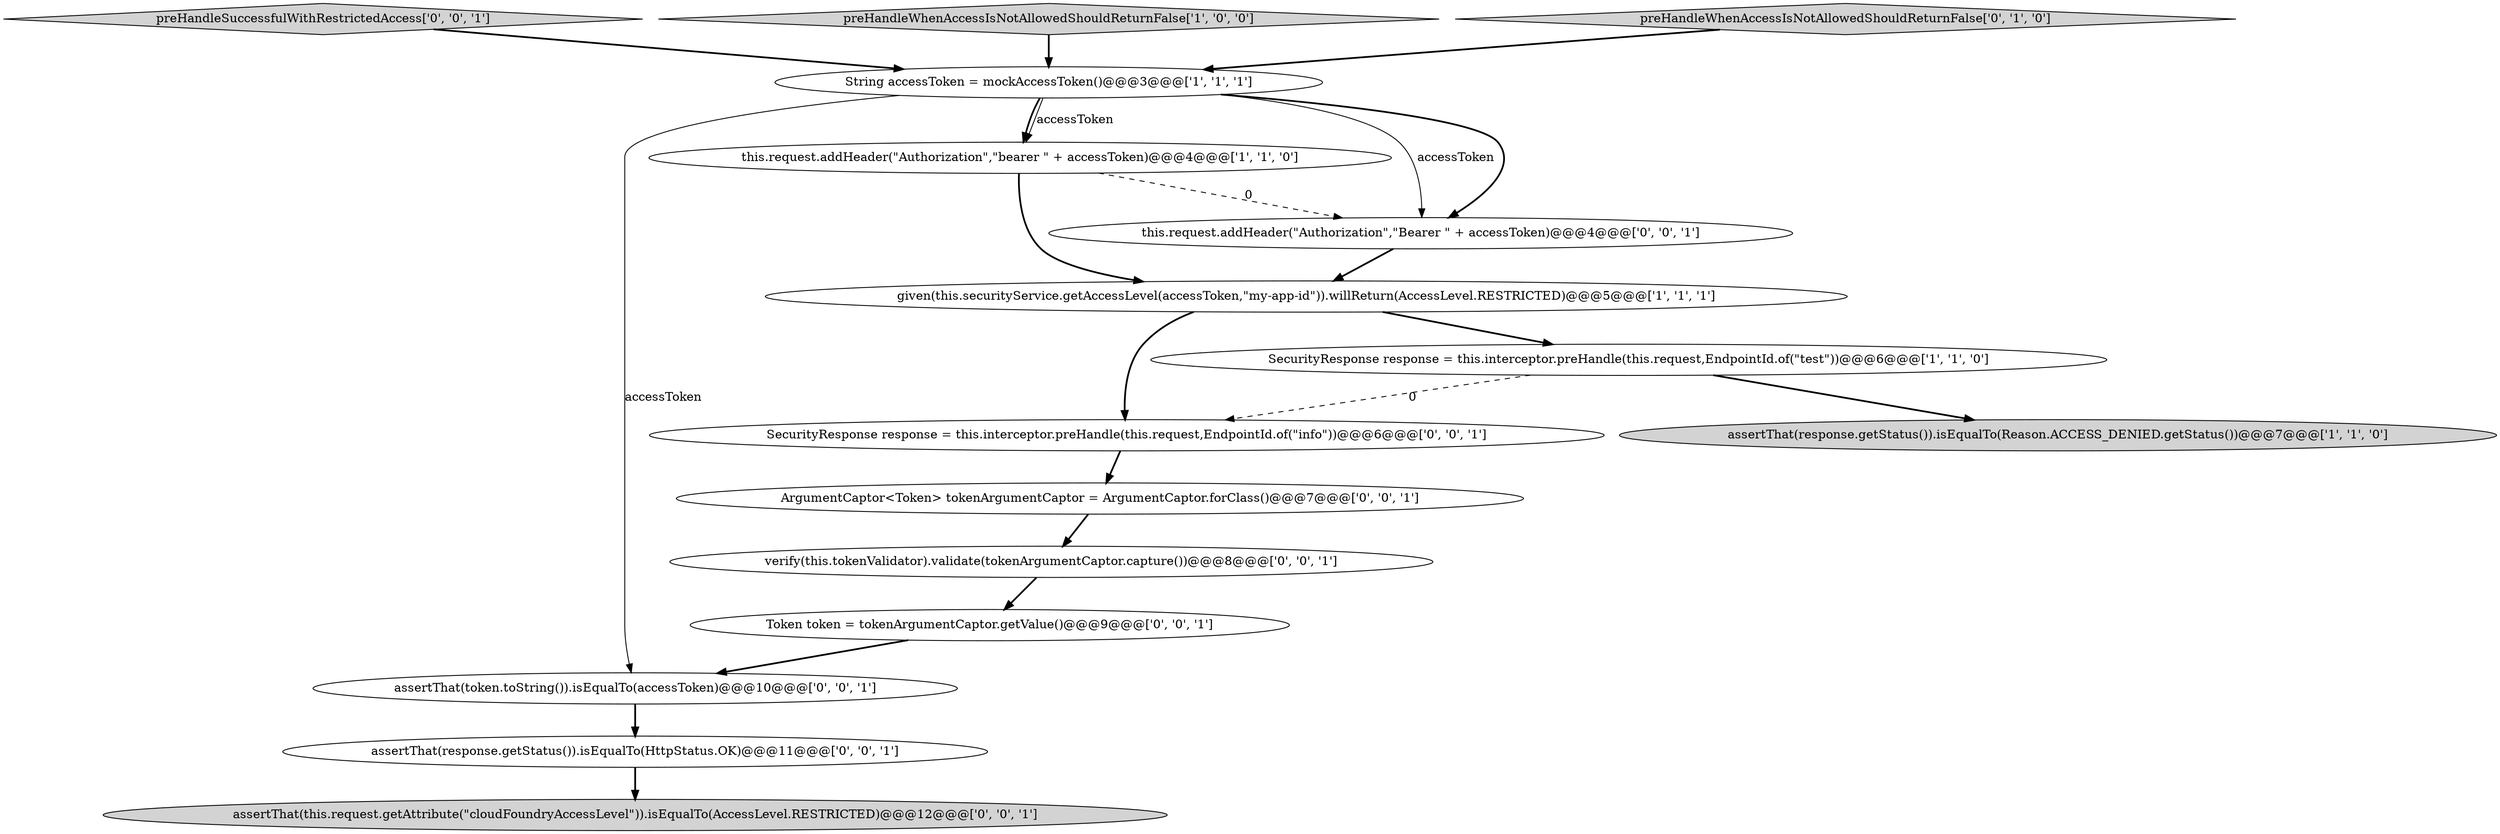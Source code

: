 digraph {
15 [style = filled, label = "preHandleSuccessfulWithRestrictedAccess['0', '0', '1']", fillcolor = lightgray, shape = diamond image = "AAA0AAABBB3BBB"];
14 [style = filled, label = "assertThat(response.getStatus()).isEqualTo(HttpStatus.OK)@@@11@@@['0', '0', '1']", fillcolor = white, shape = ellipse image = "AAA0AAABBB3BBB"];
1 [style = filled, label = "preHandleWhenAccessIsNotAllowedShouldReturnFalse['1', '0', '0']", fillcolor = lightgray, shape = diamond image = "AAA0AAABBB1BBB"];
5 [style = filled, label = "given(this.securityService.getAccessLevel(accessToken,\"my-app-id\")).willReturn(AccessLevel.RESTRICTED)@@@5@@@['1', '1', '1']", fillcolor = white, shape = ellipse image = "AAA0AAABBB1BBB"];
0 [style = filled, label = "SecurityResponse response = this.interceptor.preHandle(this.request,EndpointId.of(\"test\"))@@@6@@@['1', '1', '0']", fillcolor = white, shape = ellipse image = "AAA0AAABBB1BBB"];
9 [style = filled, label = "ArgumentCaptor<Token> tokenArgumentCaptor = ArgumentCaptor.forClass()@@@7@@@['0', '0', '1']", fillcolor = white, shape = ellipse image = "AAA0AAABBB3BBB"];
4 [style = filled, label = "String accessToken = mockAccessToken()@@@3@@@['1', '1', '1']", fillcolor = white, shape = ellipse image = "AAA0AAABBB1BBB"];
12 [style = filled, label = "assertThat(token.toString()).isEqualTo(accessToken)@@@10@@@['0', '0', '1']", fillcolor = white, shape = ellipse image = "AAA0AAABBB3BBB"];
8 [style = filled, label = "Token token = tokenArgumentCaptor.getValue()@@@9@@@['0', '0', '1']", fillcolor = white, shape = ellipse image = "AAA0AAABBB3BBB"];
10 [style = filled, label = "verify(this.tokenValidator).validate(tokenArgumentCaptor.capture())@@@8@@@['0', '0', '1']", fillcolor = white, shape = ellipse image = "AAA0AAABBB3BBB"];
11 [style = filled, label = "SecurityResponse response = this.interceptor.preHandle(this.request,EndpointId.of(\"info\"))@@@6@@@['0', '0', '1']", fillcolor = white, shape = ellipse image = "AAA0AAABBB3BBB"];
13 [style = filled, label = "assertThat(this.request.getAttribute(\"cloudFoundryAccessLevel\")).isEqualTo(AccessLevel.RESTRICTED)@@@12@@@['0', '0', '1']", fillcolor = lightgray, shape = ellipse image = "AAA0AAABBB3BBB"];
6 [style = filled, label = "preHandleWhenAccessIsNotAllowedShouldReturnFalse['0', '1', '0']", fillcolor = lightgray, shape = diamond image = "AAA0AAABBB2BBB"];
2 [style = filled, label = "this.request.addHeader(\"Authorization\",\"bearer \" + accessToken)@@@4@@@['1', '1', '0']", fillcolor = white, shape = ellipse image = "AAA0AAABBB1BBB"];
7 [style = filled, label = "this.request.addHeader(\"Authorization\",\"Bearer \" + accessToken)@@@4@@@['0', '0', '1']", fillcolor = white, shape = ellipse image = "AAA0AAABBB3BBB"];
3 [style = filled, label = "assertThat(response.getStatus()).isEqualTo(Reason.ACCESS_DENIED.getStatus())@@@7@@@['1', '1', '0']", fillcolor = lightgray, shape = ellipse image = "AAA0AAABBB1BBB"];
0->3 [style = bold, label=""];
1->4 [style = bold, label=""];
4->7 [style = solid, label="accessToken"];
0->11 [style = dashed, label="0"];
4->2 [style = bold, label=""];
9->10 [style = bold, label=""];
2->7 [style = dashed, label="0"];
11->9 [style = bold, label=""];
4->12 [style = solid, label="accessToken"];
4->7 [style = bold, label=""];
6->4 [style = bold, label=""];
7->5 [style = bold, label=""];
10->8 [style = bold, label=""];
5->0 [style = bold, label=""];
12->14 [style = bold, label=""];
15->4 [style = bold, label=""];
5->11 [style = bold, label=""];
14->13 [style = bold, label=""];
8->12 [style = bold, label=""];
4->2 [style = solid, label="accessToken"];
2->5 [style = bold, label=""];
}
